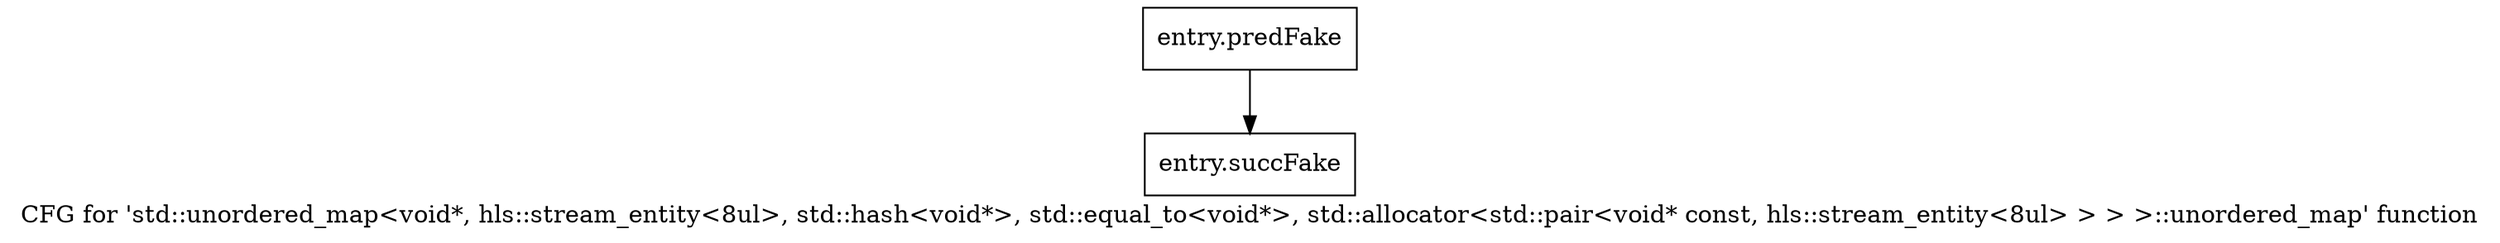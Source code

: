 digraph "CFG for 'std::unordered_map\<void*, hls::stream_entity\<8ul\>, std::hash\<void*\>, std::equal_to\<void*\>, std::allocator\<std::pair\<void* const, hls::stream_entity\<8ul\> \> \> \>::unordered_map' function" {
	label="CFG for 'std::unordered_map\<void*, hls::stream_entity\<8ul\>, std::hash\<void*\>, std::equal_to\<void*\>, std::allocator\<std::pair\<void* const, hls::stream_entity\<8ul\> \> \> \>::unordered_map' function";

	Node0x5764fd0 [shape=record,filename="",linenumber="",label="{entry.predFake}"];
	Node0x5764fd0 -> Node0x58f6620[ callList="" memoryops="" filename="/tools/Xilinx/Vitis_HLS/2023.1/tps/lnx64/gcc-8.3.0/lib/gcc/x86_64-pc-linux-gnu/8.3.0/../../../../include/c++/8.3.0/bits/unordered_map.h" execusionnum="1"];
	Node0x58f6620 [shape=record,filename="/tools/Xilinx/Vitis_HLS/2023.1/tps/lnx64/gcc-8.3.0/lib/gcc/x86_64-pc-linux-gnu/8.3.0/../../../../include/c++/8.3.0/bits/unordered_map.h",linenumber="141",label="{entry.succFake}"];
}
